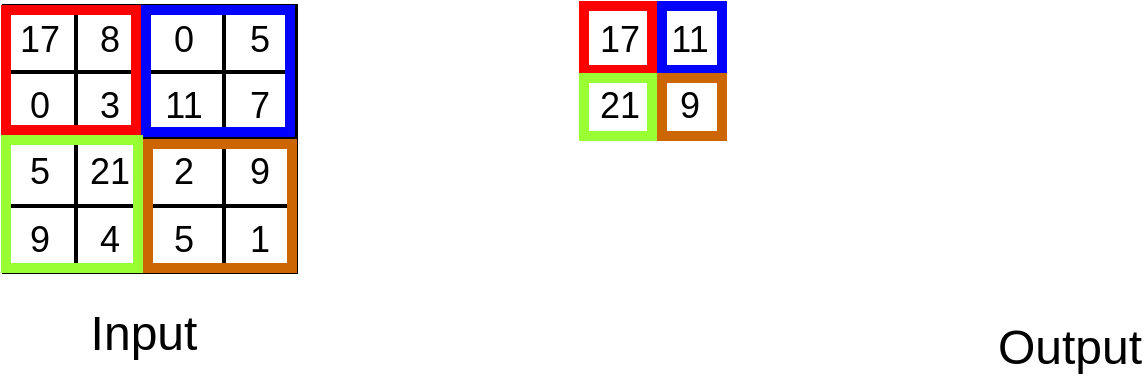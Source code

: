 <mxfile version="18.1.1" type="device"><diagram id="s4gArGWYK4yIKCKmGmmB" name="Page-1"><mxGraphModel dx="680" dy="401" grid="1" gridSize="10" guides="1" tooltips="1" connect="1" arrows="1" fold="1" page="1" pageScale="1" pageWidth="850" pageHeight="1100" math="1" shadow="0"><root><mxCell id="0"/><mxCell id="1" parent="0"/><mxCell id="Xv0i_Vj7-LuBAA8_VLiI-60" value="" style="shape=table;html=1;whiteSpace=wrap;startSize=0;container=1;collapsible=0;childLayout=tableLayout;strokeWidth=2;fontSize=18;" vertex="1" parent="1"><mxGeometry x="80" y="200" width="146" height="133" as="geometry"/></mxCell><mxCell id="Xv0i_Vj7-LuBAA8_VLiI-92" style="shape=tableRow;horizontal=0;startSize=0;swimlaneHead=0;swimlaneBody=0;top=0;left=0;bottom=0;right=0;collapsible=0;dropTarget=0;fillColor=none;points=[[0,0.5],[1,0.5]];portConstraint=eastwest;fontSize=18;" vertex="1" parent="Xv0i_Vj7-LuBAA8_VLiI-60"><mxGeometry width="146" height="33" as="geometry"/></mxCell><mxCell id="Xv0i_Vj7-LuBAA8_VLiI-93" value="17" style="shape=partialRectangle;html=1;whiteSpace=wrap;connectable=0;fillColor=none;top=0;left=0;bottom=0;right=0;overflow=hidden;fontSize=18;" vertex="1" parent="Xv0i_Vj7-LuBAA8_VLiI-92"><mxGeometry width="36" height="33" as="geometry"><mxRectangle width="36" height="33" as="alternateBounds"/></mxGeometry></mxCell><mxCell id="Xv0i_Vj7-LuBAA8_VLiI-94" value="8" style="shape=partialRectangle;html=1;whiteSpace=wrap;connectable=0;fillColor=none;top=0;left=0;bottom=0;right=0;overflow=hidden;fontSize=18;" vertex="1" parent="Xv0i_Vj7-LuBAA8_VLiI-92"><mxGeometry x="36" width="34" height="33" as="geometry"><mxRectangle width="34" height="33" as="alternateBounds"/></mxGeometry></mxCell><mxCell id="Xv0i_Vj7-LuBAA8_VLiI-95" value="0" style="shape=partialRectangle;html=1;whiteSpace=wrap;connectable=0;fillColor=none;top=0;left=0;bottom=0;right=0;overflow=hidden;fontSize=18;" vertex="1" parent="Xv0i_Vj7-LuBAA8_VLiI-92"><mxGeometry x="70" width="40" height="33" as="geometry"><mxRectangle width="40" height="33" as="alternateBounds"/></mxGeometry></mxCell><mxCell id="Xv0i_Vj7-LuBAA8_VLiI-96" value="5" style="shape=partialRectangle;html=1;whiteSpace=wrap;connectable=0;fillColor=none;top=0;left=0;bottom=0;right=0;overflow=hidden;fontSize=18;" vertex="1" parent="Xv0i_Vj7-LuBAA8_VLiI-92"><mxGeometry x="110" width="36" height="33" as="geometry"><mxRectangle width="36" height="33" as="alternateBounds"/></mxGeometry></mxCell><mxCell id="Xv0i_Vj7-LuBAA8_VLiI-61" value="" style="shape=tableRow;horizontal=0;startSize=0;swimlaneHead=0;swimlaneBody=0;top=0;left=0;bottom=0;right=0;collapsible=0;dropTarget=0;fillColor=none;points=[[0,0.5],[1,0.5]];portConstraint=eastwest;fontSize=18;" vertex="1" parent="Xv0i_Vj7-LuBAA8_VLiI-60"><mxGeometry y="33" width="146" height="33" as="geometry"/></mxCell><mxCell id="Xv0i_Vj7-LuBAA8_VLiI-89" value="0" style="shape=partialRectangle;html=1;whiteSpace=wrap;connectable=0;fillColor=none;top=0;left=0;bottom=0;right=0;overflow=hidden;fontSize=18;" vertex="1" parent="Xv0i_Vj7-LuBAA8_VLiI-61"><mxGeometry width="36" height="33" as="geometry"><mxRectangle width="36" height="33" as="alternateBounds"/></mxGeometry></mxCell><mxCell id="Xv0i_Vj7-LuBAA8_VLiI-62" value="3" style="shape=partialRectangle;html=1;whiteSpace=wrap;connectable=0;fillColor=none;top=0;left=0;bottom=0;right=0;overflow=hidden;fontSize=18;" vertex="1" parent="Xv0i_Vj7-LuBAA8_VLiI-61"><mxGeometry x="36" width="34" height="33" as="geometry"><mxRectangle width="34" height="33" as="alternateBounds"/></mxGeometry></mxCell><mxCell id="Xv0i_Vj7-LuBAA8_VLiI-63" value="11" style="shape=partialRectangle;html=1;whiteSpace=wrap;connectable=0;fillColor=none;top=0;left=0;bottom=0;right=0;overflow=hidden;fontSize=18;" vertex="1" parent="Xv0i_Vj7-LuBAA8_VLiI-61"><mxGeometry x="70" width="40" height="33" as="geometry"><mxRectangle width="40" height="33" as="alternateBounds"/></mxGeometry></mxCell><mxCell id="Xv0i_Vj7-LuBAA8_VLiI-64" value="7" style="shape=partialRectangle;html=1;whiteSpace=wrap;connectable=0;fillColor=none;top=0;left=0;bottom=0;right=0;overflow=hidden;fontSize=18;" vertex="1" parent="Xv0i_Vj7-LuBAA8_VLiI-61"><mxGeometry x="110" width="36" height="33" as="geometry"><mxRectangle width="36" height="33" as="alternateBounds"/></mxGeometry></mxCell><mxCell id="Xv0i_Vj7-LuBAA8_VLiI-65" value="" style="shape=tableRow;horizontal=0;startSize=0;swimlaneHead=0;swimlaneBody=0;top=0;left=0;bottom=0;right=0;collapsible=0;dropTarget=0;fillColor=none;points=[[0,0.5],[1,0.5]];portConstraint=eastwest;fontSize=18;" vertex="1" parent="Xv0i_Vj7-LuBAA8_VLiI-60"><mxGeometry y="66" width="146" height="34" as="geometry"/></mxCell><mxCell id="Xv0i_Vj7-LuBAA8_VLiI-90" value="5" style="shape=partialRectangle;html=1;whiteSpace=wrap;connectable=0;fillColor=none;top=0;left=0;bottom=0;right=0;overflow=hidden;fontSize=18;" vertex="1" parent="Xv0i_Vj7-LuBAA8_VLiI-65"><mxGeometry width="36" height="34" as="geometry"><mxRectangle width="36" height="34" as="alternateBounds"/></mxGeometry></mxCell><mxCell id="Xv0i_Vj7-LuBAA8_VLiI-66" value="21" style="shape=partialRectangle;html=1;whiteSpace=wrap;connectable=0;fillColor=none;top=0;left=0;bottom=0;right=0;overflow=hidden;fontSize=18;" vertex="1" parent="Xv0i_Vj7-LuBAA8_VLiI-65"><mxGeometry x="36" width="34" height="34" as="geometry"><mxRectangle width="34" height="34" as="alternateBounds"/></mxGeometry></mxCell><mxCell id="Xv0i_Vj7-LuBAA8_VLiI-67" value="2" style="shape=partialRectangle;html=1;whiteSpace=wrap;connectable=0;fillColor=none;top=0;left=0;bottom=0;right=0;overflow=hidden;fontSize=18;" vertex="1" parent="Xv0i_Vj7-LuBAA8_VLiI-65"><mxGeometry x="70" width="40" height="34" as="geometry"><mxRectangle width="40" height="34" as="alternateBounds"/></mxGeometry></mxCell><mxCell id="Xv0i_Vj7-LuBAA8_VLiI-68" value="9" style="shape=partialRectangle;html=1;whiteSpace=wrap;connectable=0;fillColor=none;top=0;left=0;bottom=0;right=0;overflow=hidden;fontSize=18;" vertex="1" parent="Xv0i_Vj7-LuBAA8_VLiI-65"><mxGeometry x="110" width="36" height="34" as="geometry"><mxRectangle width="36" height="34" as="alternateBounds"/></mxGeometry></mxCell><mxCell id="Xv0i_Vj7-LuBAA8_VLiI-69" value="" style="shape=tableRow;horizontal=0;startSize=0;swimlaneHead=0;swimlaneBody=0;top=0;left=0;bottom=0;right=0;collapsible=0;dropTarget=0;fillColor=none;points=[[0,0.5],[1,0.5]];portConstraint=eastwest;fontSize=18;" vertex="1" parent="Xv0i_Vj7-LuBAA8_VLiI-60"><mxGeometry y="100" width="146" height="33" as="geometry"/></mxCell><mxCell id="Xv0i_Vj7-LuBAA8_VLiI-91" value="9" style="shape=partialRectangle;html=1;whiteSpace=wrap;connectable=0;fillColor=none;top=0;left=0;bottom=0;right=0;overflow=hidden;fontSize=18;" vertex="1" parent="Xv0i_Vj7-LuBAA8_VLiI-69"><mxGeometry width="36" height="33" as="geometry"><mxRectangle width="36" height="33" as="alternateBounds"/></mxGeometry></mxCell><mxCell id="Xv0i_Vj7-LuBAA8_VLiI-70" value="4" style="shape=partialRectangle;html=1;whiteSpace=wrap;connectable=0;fillColor=none;top=0;left=0;bottom=0;right=0;overflow=hidden;fontSize=18;" vertex="1" parent="Xv0i_Vj7-LuBAA8_VLiI-69"><mxGeometry x="36" width="34" height="33" as="geometry"><mxRectangle width="34" height="33" as="alternateBounds"/></mxGeometry></mxCell><mxCell id="Xv0i_Vj7-LuBAA8_VLiI-71" value="5" style="shape=partialRectangle;html=1;whiteSpace=wrap;connectable=0;fillColor=none;top=0;left=0;bottom=0;right=0;overflow=hidden;fontSize=18;" vertex="1" parent="Xv0i_Vj7-LuBAA8_VLiI-69"><mxGeometry x="70" width="40" height="33" as="geometry"><mxRectangle width="40" height="33" as="alternateBounds"/></mxGeometry></mxCell><mxCell id="Xv0i_Vj7-LuBAA8_VLiI-72" value="1" style="shape=partialRectangle;html=1;whiteSpace=wrap;connectable=0;fillColor=none;top=0;left=0;bottom=0;right=0;overflow=hidden;pointerEvents=1;fontSize=18;" vertex="1" parent="Xv0i_Vj7-LuBAA8_VLiI-69"><mxGeometry x="110" width="36" height="33" as="geometry"><mxRectangle width="36" height="33" as="alternateBounds"/></mxGeometry></mxCell><mxCell id="Xv0i_Vj7-LuBAA8_VLiI-105" value="&lt;font style=&quot;font-size: 24px;&quot;&gt;Input&lt;/font&gt;" style="text;html=1;strokeColor=none;fillColor=none;align=center;verticalAlign=middle;whiteSpace=wrap;rounded=0;fontSize=48;" vertex="1" parent="1"><mxGeometry x="120" y="340" width="60" height="30" as="geometry"/></mxCell><mxCell id="Xv0i_Vj7-LuBAA8_VLiI-106" value="&lt;font style=&quot;font-size: 24px;&quot;&gt;Output&lt;/font&gt;" style="text;html=1;strokeColor=none;fillColor=none;align=center;verticalAlign=middle;whiteSpace=wrap;rounded=0;fontSize=48;" vertex="1" parent="1"><mxGeometry x="583" y="347" width="60" height="30" as="geometry"/></mxCell><mxCell id="Xv0i_Vj7-LuBAA8_VLiI-110" value="" style="shape=table;html=1;whiteSpace=wrap;startSize=0;container=1;collapsible=0;childLayout=tableLayout;strokeWidth=2;fontSize=18;" vertex="1" parent="1"><mxGeometry x="370" y="200" width="70" height="66" as="geometry"/></mxCell><mxCell id="Xv0i_Vj7-LuBAA8_VLiI-111" style="shape=tableRow;horizontal=0;startSize=0;swimlaneHead=0;swimlaneBody=0;top=0;left=0;bottom=0;right=0;collapsible=0;dropTarget=0;fillColor=none;points=[[0,0.5],[1,0.5]];portConstraint=eastwest;fontSize=18;" vertex="1" parent="Xv0i_Vj7-LuBAA8_VLiI-110"><mxGeometry width="70" height="33" as="geometry"/></mxCell><mxCell id="Xv0i_Vj7-LuBAA8_VLiI-112" value="17" style="shape=partialRectangle;html=1;whiteSpace=wrap;connectable=0;fillColor=none;top=0;left=0;bottom=0;right=0;overflow=hidden;fontSize=18;" vertex="1" parent="Xv0i_Vj7-LuBAA8_VLiI-111"><mxGeometry width="36" height="33" as="geometry"><mxRectangle width="36" height="33" as="alternateBounds"/></mxGeometry></mxCell><mxCell id="Xv0i_Vj7-LuBAA8_VLiI-113" value="11" style="shape=partialRectangle;html=1;whiteSpace=wrap;connectable=0;fillColor=none;top=0;left=0;bottom=0;right=0;overflow=hidden;fontSize=18;" vertex="1" parent="Xv0i_Vj7-LuBAA8_VLiI-111"><mxGeometry x="36" width="34" height="33" as="geometry"><mxRectangle width="34" height="33" as="alternateBounds"/></mxGeometry></mxCell><mxCell id="Xv0i_Vj7-LuBAA8_VLiI-116" value="" style="shape=tableRow;horizontal=0;startSize=0;swimlaneHead=0;swimlaneBody=0;top=0;left=0;bottom=0;right=0;collapsible=0;dropTarget=0;fillColor=none;points=[[0,0.5],[1,0.5]];portConstraint=eastwest;fontSize=18;" vertex="1" parent="Xv0i_Vj7-LuBAA8_VLiI-110"><mxGeometry y="33" width="70" height="33" as="geometry"/></mxCell><mxCell id="Xv0i_Vj7-LuBAA8_VLiI-117" value="21" style="shape=partialRectangle;html=1;whiteSpace=wrap;connectable=0;fillColor=none;top=0;left=0;bottom=0;right=0;overflow=hidden;fontSize=18;" vertex="1" parent="Xv0i_Vj7-LuBAA8_VLiI-116"><mxGeometry width="36" height="33" as="geometry"><mxRectangle width="36" height="33" as="alternateBounds"/></mxGeometry></mxCell><mxCell id="Xv0i_Vj7-LuBAA8_VLiI-118" value="9" style="shape=partialRectangle;html=1;whiteSpace=wrap;connectable=0;fillColor=none;top=0;left=0;bottom=0;right=0;overflow=hidden;fontSize=18;" vertex="1" parent="Xv0i_Vj7-LuBAA8_VLiI-116"><mxGeometry x="36" width="34" height="33" as="geometry"><mxRectangle width="34" height="33" as="alternateBounds"/></mxGeometry></mxCell><mxCell id="Xv0i_Vj7-LuBAA8_VLiI-98" value="" style="rounded=0;whiteSpace=wrap;html=1;fontSize=18;strokeWidth=5;fillColor=none;strokeColor=#FF0000;" vertex="1" parent="1"><mxGeometry x="370" y="200" width="34" height="32" as="geometry"/></mxCell><mxCell id="Xv0i_Vj7-LuBAA8_VLiI-102" value="" style="rounded=0;whiteSpace=wrap;html=1;fontSize=18;strokeWidth=5;fillColor=none;strokeColor=#0000FF;" vertex="1" parent="1"><mxGeometry x="409" y="200" width="30" height="32" as="geometry"/></mxCell><mxCell id="Xv0i_Vj7-LuBAA8_VLiI-133" value="" style="rounded=0;whiteSpace=wrap;html=1;fontSize=18;strokeWidth=5;fillColor=none;strokeColor=#ff0000;" vertex="1" parent="1"><mxGeometry x="81" y="202" width="65" height="60" as="geometry"/></mxCell><mxCell id="Xv0i_Vj7-LuBAA8_VLiI-100" value="" style="rounded=0;whiteSpace=wrap;html=1;fontSize=18;strokeWidth=5;fillColor=none;strokeColor=#0000FF;" vertex="1" parent="1"><mxGeometry x="151" y="202" width="72" height="61" as="geometry"/></mxCell><mxCell id="Xv0i_Vj7-LuBAA8_VLiI-134" value="" style="rounded=0;whiteSpace=wrap;html=1;fontSize=18;strokeWidth=5;fillColor=none;strokeColor=#99FF33;" vertex="1" parent="1"><mxGeometry x="81" y="267" width="66" height="64" as="geometry"/></mxCell><mxCell id="Xv0i_Vj7-LuBAA8_VLiI-135" value="" style="rounded=0;whiteSpace=wrap;html=1;fontSize=18;strokeWidth=5;fillColor=none;strokeColor=#99FF33;" vertex="1" parent="1"><mxGeometry x="370" y="236" width="34" height="29" as="geometry"/></mxCell><mxCell id="Xv0i_Vj7-LuBAA8_VLiI-136" value="" style="rounded=0;whiteSpace=wrap;html=1;fontSize=18;strokeWidth=5;fillColor=none;strokeColor=#CC6600;" vertex="1" parent="1"><mxGeometry x="152" y="269" width="72" height="62" as="geometry"/></mxCell><mxCell id="Xv0i_Vj7-LuBAA8_VLiI-137" value="" style="rounded=0;whiteSpace=wrap;html=1;fontSize=18;strokeWidth=5;fillColor=none;strokeColor=#CC6600;" vertex="1" parent="1"><mxGeometry x="409" y="236" width="30" height="29" as="geometry"/></mxCell></root></mxGraphModel></diagram></mxfile>